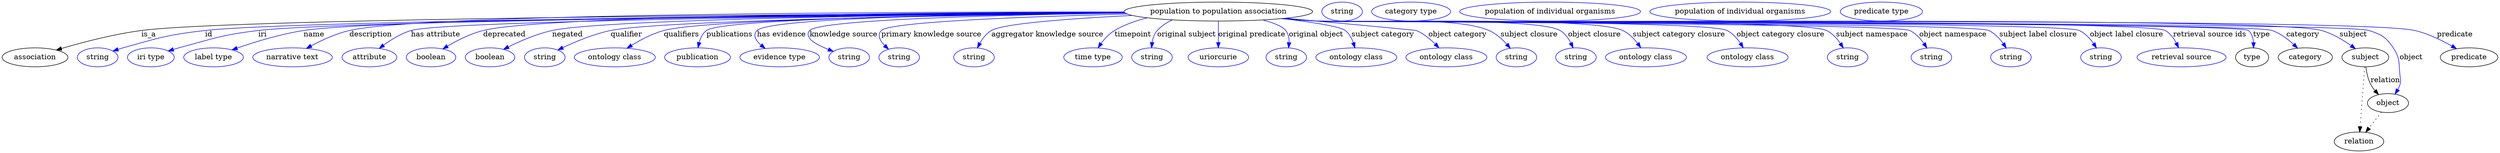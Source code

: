 digraph {
	graph [bb="0,0,4737,283"];
	node [label="\N"];
	"population to population association"	[height=0.5,
		label="population to population association",
		pos="2307.4,265",
		width=4.9648];
	association	[height=0.5,
		pos="62.394,178",
		width=1.7332];
	"population to population association" -> association	[label=is_a,
		lp="278.39,221.5",
		pos="e,102.89,191.89 2129.4,263.25 1666.1,260.96 446.15,252.74 264.39,229 211.77,222.13 153.03,206.68 112.52,194.76"];
	id	[color=blue,
		height=0.5,
		label=string,
		pos="181.39,178",
		width=1.0652];
	"population to population association" -> id	[color=blue,
		label=id,
		lp="391.39,221.5",
		pos="e,210.39,189.95 2129.9,262.71 1686.6,259.21 554.52,248.48 384.39,229 314.42,220.99 297.18,215.13 229.39,196 226.29,195.12 223.09,\
194.15 219.9,193.13",
		style=solid];
	iri	[color=blue,
		height=0.5,
		label="iri type",
		pos="282.39,178",
		width=1.2277];
	"population to population association" -> iri	[color=blue,
		label=iri,
		lp="493.39,221.5",
		pos="e,315.33,190.09 2129.9,262.58 1703.6,258.89 645.33,247.94 485.39,229 417.61,220.97 401.3,213.78 335.39,196 332.03,195.09 328.56,\
194.1 325.08,193.07",
		style=solid];
	name	[color=blue,
		height=0.5,
		label="label type",
		pos="401.39,178",
		width=1.5707];
	"population to population association" -> name	[color=blue,
		label=name,
		lp="591.39,221.5",
		pos="e,436.26,192.23 2129.5,263.09 1717.6,260.6 721.99,252.24 571.39,229 527.81,222.27 479.73,207.4 445.86,195.62",
		style=solid];
	description	[color=blue,
		height=0.5,
		label="narrative text",
		pos="551.39,178",
		width=2.0943];
	"population to population association" -> description	[color=blue,
		label=description,
		lp="697.89,221.5",
		pos="e,577.27,194.99 2128.5,264.41 1730.7,264.73 797.24,261.89 657.39,229 632.32,223.1 606.12,210.81 586.04,199.89",
		style=solid];
	"has attribute"	[color=blue,
		height=0.5,
		label=attribute,
		pos="696.39,178",
		width=1.4443];
	"population to population association" -> "has attribute"	[color=blue,
		label="has attribute",
		lp="821.39,221.5",
		pos="e,714.78,194.96 2130,262.51 1740.2,258.89 838.13,248.47 774.39,229 755.79,223.32 737.37,211.85 723.09,201.33",
		style=solid];
	deprecated	[color=blue,
		height=0.5,
		label=boolean,
		pos="813.39,178",
		width=1.2999];
	"population to population association" -> deprecated	[color=blue,
		label=deprecated,
		lp="951.89,221.5",
		pos="e,835.6,193.99 2128.9,263.94 1778.9,263.18 1026.2,258.12 911.39,229 887.53,222.95 862.85,210.31 844.23,199.26",
		style=solid];
	negated	[color=blue,
		height=0.5,
		label=boolean,
		pos="925.39,178",
		width=1.2999];
	"population to population association" -> negated	[color=blue,
		label=negated,
		lp="1071.4,221.5",
		pos="e,950.94,193.25 2130,262.77 1806.8,259.99 1145.5,251.6 1042.4,229 1013.5,222.67 982.84,209.29 960.15,197.96",
		style=solid];
	qualifier	[color=blue,
		height=0.5,
		label=string,
		pos="1028.4,178",
		width=1.0652];
	"population to population association" -> qualifier	[color=blue,
		label=qualifier,
		lp="1183.4,221.5",
		pos="e,1053,191.83 2131,262.04 1831.3,258.2 1246.1,248.32 1153.4,229 1121.3,222.31 1086.8,207.92 1062.2,196.29",
		style=solid];
	qualifiers	[color=blue,
		height=0.5,
		label="ontology class",
		pos="1161.4,178",
		width=2.1304];
	"population to population association" -> qualifiers	[color=blue,
		label=qualifiers,
		lp="1287.9,221.5",
		pos="e,1184.6,195.39 2130.2,262.52 1852,259.53 1336.3,251.07 1254.4,229 1232.7,223.15 1210.4,211.43 1193.1,200.81",
		style=solid];
	publications	[color=blue,
		height=0.5,
		label=publication,
		pos="1318.4,178",
		width=1.7332];
	"population to population association" -> publications	[color=blue,
		label=publications,
		lp="1379.4,221.5",
		pos="e,1319.4,196.26 2129.9,262.78 1858.1,260.17 1366.7,252.25 1335.4,229 1328.1,223.57 1323.9,214.84 1321.5,206.19",
		style=solid];
	"has evidence"	[color=blue,
		height=0.5,
		label="evidence type",
		pos="1474.4,178",
		width=2.0943];
	"population to population association" -> "has evidence"	[color=blue,
		label="has evidence",
		lp="1477.9,221.5",
		pos="e,1446.8,194.93 2129.4,263.12 1880.3,261 1455.2,253.75 1431.4,229 1423,220.25 1428.9,210.18 1438.7,201.37",
		style=solid];
	"knowledge source"	[color=blue,
		height=0.5,
		label=string,
		pos="1606.4,178",
		width=1.0652];
	"population to population association" -> "knowledge source"	[color=blue,
		label="knowledge source",
		lp="1595.9,221.5",
		pos="e,1576.3,189.28 2130.6,262.12 1907.9,258.87 1551.8,250.36 1531.4,229 1526.8,224.18 1527.8,219.62 1531.4,214 1535.8,207.12 1551,199.47 \
1566.6,193.08",
		style=solid];
	"primary knowledge source"	[color=blue,
		height=0.5,
		label=string,
		pos="1701.4,178",
		width=1.0652];
	"population to population association" -> "primary knowledge source"	[color=blue,
		label="primary knowledge source",
		lp="1762.4,221.5",
		pos="e,1681.1,193.48 2134.5,260.36 1950.5,255.61 1683.4,245.86 1667.4,229 1659.3,220.46 1664.8,209.82 1673.6,200.55",
		style=solid];
	"aggregator knowledge source"	[color=blue,
		height=0.5,
		label=string,
		pos="1843.4,178",
		width=1.0652];
	"population to population association" -> "aggregator knowledge source"	[color=blue,
		label="aggregator knowledge source",
		lp="1982.9,221.5",
		pos="e,1849.9,195.93 2144.3,257.61 2032.2,252.05 1899.6,242.71 1876.4,229 1867,223.44 1859.8,214.03 1854.5,204.86",
		style=solid];
	timepoint	[color=blue,
		height=0.5,
		label="time type",
		pos="2069.4,178",
		width=1.5346];
	"population to population association" -> timepoint	[color=blue,
		label=timepoint,
		lp="2145.4,221.5",
		pos="e,2079,196.09 2172.5,253.18 2150.8,247.8 2129.3,240.06 2110.4,229 2100.3,223.07 2091.6,213.64 2084.8,204.56",
		style=solid];
	"original subject"	[color=blue,
		height=0.5,
		label=string,
		pos="2181.4,178",
		width=1.0652];
	"population to population association" -> "original subject"	[color=blue,
		label="original subject",
		lp="2247.4,221.5",
		pos="e,2180.6,196.26 2220.1,249.26 2209.3,244.3 2199.3,237.72 2191.4,229 2185.8,222.83 2183,214.43 2181.6,206.27",
		style=solid];
	"original predicate"	[color=blue,
		height=0.5,
		label=uriorcurie,
		pos="2307.4,178",
		width=1.5887];
	"population to population association" -> "original predicate"	[color=blue,
		label="original predicate",
		lp="2370.9,221.5",
		pos="e,2307.4,196.18 2307.4,246.8 2307.4,235.16 2307.4,219.55 2307.4,206.24",
		style=solid];
	"original object"	[color=blue,
		height=0.5,
		label=string,
		pos="2436.4,178",
		width=1.0652];
	"population to population association" -> "original object"	[color=blue,
		label="original object",
		lp="2492.9,221.5",
		pos="e,2440.8,195.99 2391.7,249.07 2411.7,243.78 2429.1,237.09 2435.4,229 2440.4,222.62 2441.9,214.26 2441.7,206.21",
		style=solid];
	"subject category"	[color=blue,
		height=0.5,
		label="ontology class",
		pos="2569.4,178",
		width=2.1304];
	"population to population association" -> "subject category"	[color=blue,
		label="subject category",
		lp="2619.9,221.5",
		pos="e,2566.7,196.01 2428.3,251.72 2483.2,245.18 2538.2,236.88 2548.4,229 2555.8,223.28 2560.6,214.49 2563.7,205.86",
		style=solid];
	"object category"	[color=blue,
		height=0.5,
		label="ontology class",
		pos="2740.4,178",
		width=2.1304];
	"population to population association" -> "object category"	[color=blue,
		label="object category",
		lp="2761.9,221.5",
		pos="e,2726.3,196.01 2434.8,252.37 2543.3,242.43 2681.9,229.63 2683.4,229 2696.9,223.19 2709.4,212.95 2719.3,203.24",
		style=solid];
	"subject closure"	[color=blue,
		height=0.5,
		label=string,
		pos="2873.4,178",
		width=1.0652];
	"population to population association" -> "subject closure"	[color=blue,
		label="subject closure",
		lp="2897.9,221.5",
		pos="e,2861.7,195.2 2432.2,252.09 2453.3,250.26 2475,248.49 2495.4,247 2567.8,241.73 2754.9,257.95 2821.4,229 2834.4,223.32 2846.2,212.83 \
2855.1,202.92",
		style=solid];
	"object closure"	[color=blue,
		height=0.5,
		label=string,
		pos="2986.4,178",
		width=1.0652];
	"population to population association" -> "object closure"	[color=blue,
		label="object closure",
		lp="3021.4,221.5",
		pos="e,2981,196.05 2430.7,251.94 2452.2,250.09 2474.5,248.35 2495.4,247 2546.5,243.69 2912.3,255.12 2956.4,229 2965.4,223.64 2972.1,214.39 \
2976.8,205.3",
		style=solid];
	"subject category closure"	[color=blue,
		height=0.5,
		label="ontology class",
		pos="3119.4,178",
		width=2.1304];
	"population to population association" -> "subject category closure"	[color=blue,
		label="subject category closure",
		lp="3181.9,221.5",
		pos="e,3109.5,196.25 2429.9,251.86 2451.7,250.01 2474.2,248.29 2495.4,247 2559.8,243.1 3017.1,256.47 3075.4,229 3086.7,223.67 3096.3,\
213.9 3103.7,204.4",
		style=solid];
	"object category closure"	[color=blue,
		height=0.5,
		label="ontology class",
		pos="3312.4,178",
		width=2.1304];
	"population to population association" -> "object category closure"	[color=blue,
		label="object category closure",
		lp="3374.9,221.5",
		pos="e,3304.1,196.23 2429.2,251.79 2451.2,249.92 2474,248.22 2495.4,247 2538.6,244.55 3234.8,248.42 3273.4,229 3283.8,223.75 3292.3,214.27 \
3298.7,204.96",
		style=solid];
	"subject namespace"	[color=blue,
		height=0.5,
		label=string,
		pos="3502.4,178",
		width=1.0652];
	"population to population association" -> "subject namespace"	[color=blue,
		label="subject namespace",
		lp="3548.4,221.5",
		pos="e,3494.1,195.77 2428.7,251.75 2450.8,249.88 2473.8,248.18 2495.4,247 2549,244.08 3414.2,252.73 3462.4,229 3473.2,223.66 3482.1,213.84 \
3488.7,204.31",
		style=solid];
	"object namespace"	[color=blue,
		height=0.5,
		label=string,
		pos="3661.4,178",
		width=1.0652];
	"population to population association" -> "object namespace"	[color=blue,
		label="object namespace",
		lp="3702.4,221.5",
		pos="e,3652.8,195.79 2428.4,251.73 2450.7,249.85 2473.7,248.15 2495.4,247 2526.6,245.34 3592.3,242.59 3620.4,229 3631.4,223.69 3640.4,\
213.87 3647.2,204.33",
		style=solid];
	"subject label closure"	[color=blue,
		height=0.5,
		label=string,
		pos="3812.4,178",
		width=1.0652];
	"population to population association" -> "subject label closure"	[color=blue,
		label="subject label closure",
		lp="3864.4,221.5",
		pos="e,3803.5,195.81 2428.2,251.71 2450.5,249.83 2473.6,248.14 2495.4,247 2530.8,245.15 3738.4,244.19 3770.4,229 3781.5,223.72 3790.8,\
213.9 3797.7,204.36",
		style=solid];
	"object label closure"	[color=blue,
		height=0.5,
		label=string,
		pos="3983.4,178",
		width=1.0652];
	"population to population association" -> "object label closure"	[color=blue,
		label="object label closure",
		lp="4031.9,221.5",
		pos="e,3974.8,195.81 2427.9,251.7 2450.3,249.81 2473.5,248.12 2495.4,247 2535.5,244.94 3906.2,246.42 3942.4,229 3953.4,223.71 3962.4,\
213.9 3969.2,204.35",
		style=solid];
	"retrieval source ids"	[color=blue,
		height=0.5,
		label="retrieval source",
		pos="4136.4,178",
		width=2.347];
	"population to population association" -> "retrieval source ids"	[color=blue,
		label="retrieval source ids",
		lp="4189.9,221.5",
		pos="e,4130.7,196.17 2427.9,251.68 2450.3,249.79 2473.5,248.11 2495.4,247 2540.1,244.73 4066.4,250.97 4105.4,229 4114.6,223.79 4121.5,\
214.57 4126.4,205.46",
		style=solid];
	type	[height=0.5,
		pos="4270.4,178",
		width=0.86659];
	"population to population association" -> type	[color=blue,
		label=type,
		lp="4288.4,221.5",
		pos="e,4273.1,195.99 2427.9,251.66 2450.3,249.78 2473.5,248.1 2495.4,247 2519.9,245.77 4244.9,245.21 4263.4,229 4269.9,223.32 4272.4,\
214.65 4273.1,206.12",
		style=solid];
	category	[height=0.5,
		pos="4371.4,178",
		width=1.4263];
	"population to population association" -> category	[color=blue,
		label=category,
		lp="4366.9,221.5",
		pos="e,4356.7,195.48 2427.6,251.68 2450.1,249.79 2473.5,248.1 2495.4,247 2545.7,244.48 4260.9,245.81 4308.4,229 4323.6,223.6 4338,212.84 \
4349.1,202.69",
		style=solid];
	subject	[height=0.5,
		pos="4485.4,178",
		width=1.2277];
	"population to population association" -> subject	[color=blue,
		label=subject,
		lp="4462.4,221.5",
		pos="e,4466.7,194.33 2427.6,251.67 2450.1,249.78 2473.5,248.09 2495.4,247 2601.2,241.72 4300.4,257.85 4402.4,229 4422.6,223.29 4442.7,\
211.3 4458.2,200.5",
		style=solid];
	object	[height=0.5,
		pos="4528.4,91",
		width=1.0832];
	"population to population association" -> object	[color=blue,
		label=object,
		lp="4572.4,178",
		pos="e,4541.8,108.09 2427.6,251.66 2450.1,249.77 2473.5,248.09 2495.4,247 2550.8,244.25 4439.7,246.22 4492.4,229 4516.3,221.19 4524.3,\
216.87 4538.4,196 4552.2,175.52 4548.5,166.51 4551.4,142 4552.2,135.38 4553.3,133.39 4551.4,127 4550.4,123.55 4548.9,120.13 4547.1,\
116.85",
		style=solid];
	predicate	[height=0.5,
		pos="4682.4,178",
		width=1.5165];
	"population to population association" -> predicate	[color=blue,
		label=predicate,
		lp="4655.4,221.5",
		pos="e,4658.6,194.36 2427.6,251.66 2450.1,249.77 2473.5,248.08 2495.4,247 2611,241.28 4466.7,255.43 4579.4,229 4604.3,223.16 4630.2,210.57 \
4649.8,199.48",
		style=solid];
	association_type	[color=blue,
		height=0.5,
		label=string,
		pos="2542.4,265",
		width=1.0652];
	association_category	[color=blue,
		height=0.5,
		label="category type",
		pos="2673.4,265",
		width=2.0762];
	subject -> object	[label=relation,
		lp="4523.4,134.5",
		pos="e,4510.5,107.23 4486.5,159.55 4487.7,149.57 4490.2,137.07 4495.4,127 4497.6,122.68 4500.5,118.52 4503.7,114.66"];
	relation	[height=0.5,
		pos="4473.4,18",
		width=1.2999];
	subject -> relation	[pos="e,4474.7,36.188 4484.1,159.79 4482,132.48 4478,78.994 4475.5,46.38",
		style=dotted];
	"population to population association_subject"	[color=blue,
		height=0.5,
		label="population of individual organisms",
		pos="2937.4,265",
		width=4.7662];
	object -> relation	[pos="e,4486.2,35.54 4515.9,73.889 4509,64.939 4500.2,53.617 4492.4,43.584",
		style=dotted];
	"population to population association_object"	[color=blue,
		height=0.5,
		label="population of individual organisms",
		pos="3298.4,265",
		width=4.7662];
	"population to population association_predicate"	[color=blue,
		height=0.5,
		label="predicate type",
		pos="3566.4,265",
		width=2.1665];
}

